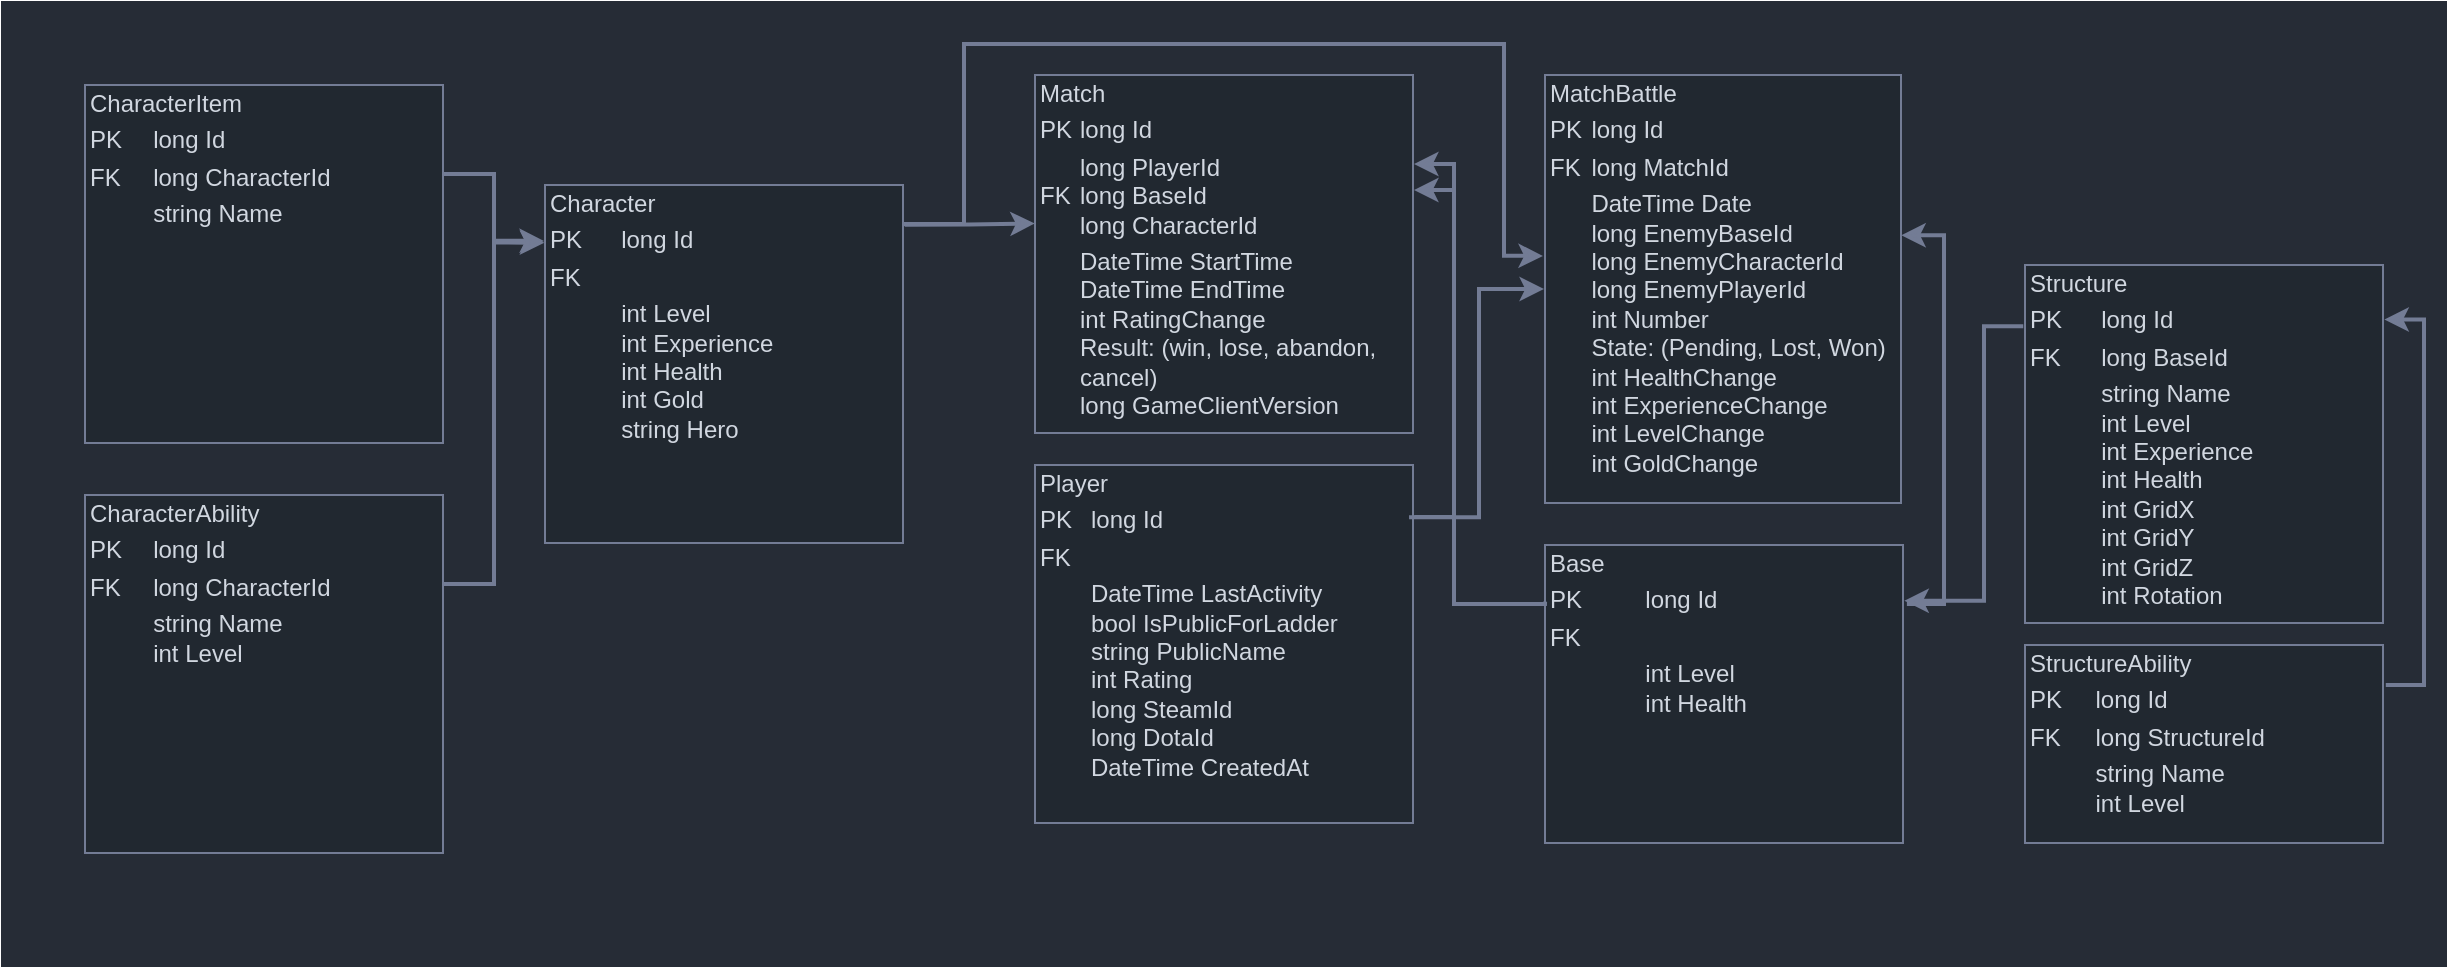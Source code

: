 <mxfile version="27.1.1">
  <diagram name="Page-1" id="mi2ZcQTUJTcLhYgJwU6D">
    <mxGraphModel dx="1426" dy="-382" grid="1" gridSize="10" guides="1" tooltips="1" connect="1" arrows="1" fold="1" page="1" pageScale="1" pageWidth="827" pageHeight="1169" math="0" shadow="0">
      <root>
        <mxCell id="0" />
        <mxCell id="1" parent="0" />
        <mxCell id="gSP_zrU58BN9yuIKza4h-1" value="`" style="rounded=0;whiteSpace=wrap;html=1;fillColor=#262C36;strokeColor=#262C36;strokeWidth=3;labelBorderColor=#737C95;fontColor=default;" vertex="1" parent="1">
          <mxGeometry x="660" y="1360" width="1220" height="480" as="geometry" />
        </mxCell>
        <mxCell id="gSP_zrU58BN9yuIKza4h-4" value="&lt;div style=&quot;box-sizing: border-box; width: 100%; background-position: 0% 0%; background-repeat: repeat; background-attachment: scroll; background-image: none; background-size: auto; background-origin: padding-box; background-clip: border-box; padding: 2px;&quot;&gt;Player&lt;/div&gt;&lt;table style=&quot;width:100%;font-size:1em;&quot; cellpadding=&quot;2&quot; cellspacing=&quot;0&quot;&gt;&lt;tbody&gt;&lt;tr&gt;&lt;td&gt;PK&lt;/td&gt;&lt;td&gt;long Id&lt;/td&gt;&lt;/tr&gt;&lt;tr&gt;&lt;td&gt;FK&lt;/td&gt;&lt;td&gt;&lt;br&gt;&lt;/td&gt;&lt;/tr&gt;&lt;tr&gt;&lt;td&gt;&lt;br&gt;&lt;/td&gt;&lt;td&gt;DateTime LastActivity&lt;br&gt;bool IsPublicForLadder&lt;br&gt;string PublicName&lt;br&gt;int Rating&lt;br&gt;long SteamId&lt;br&gt;long DotaId&lt;br&gt;DateTime CreatedAt&lt;/td&gt;&lt;/tr&gt;&lt;/tbody&gt;&lt;/table&gt;" style="verticalAlign=top;align=left;overflow=fill;html=1;whiteSpace=wrap;fontColor=#D1D7E0;labelBackgroundColor=#212830;labelBorderColor=#737C95;strokeColor=none;strokeWidth=2;fillColor=none;" vertex="1" parent="1">
          <mxGeometry x="1175" y="1590" width="190" height="180" as="geometry" />
        </mxCell>
        <mxCell id="gSP_zrU58BN9yuIKza4h-5" value="&lt;div style=&quot;box-sizing: border-box; width: 100%; background-position: 0% 0%; background-repeat: repeat; background-attachment: scroll; background-image: none; background-size: auto; background-origin: padding-box; background-clip: border-box; padding: 2px;&quot;&gt;Match&lt;/div&gt;&lt;table style=&quot;width:100%;font-size:1em;&quot; cellpadding=&quot;2&quot; cellspacing=&quot;0&quot;&gt;&lt;tbody&gt;&lt;tr&gt;&lt;td&gt;PK&lt;/td&gt;&lt;td&gt;long Id&lt;/td&gt;&lt;/tr&gt;&lt;tr&gt;&lt;td&gt;FK&lt;/td&gt;&lt;td&gt;long PlayerId&lt;br&gt;long BaseId&lt;br&gt;long CharacterId&lt;/td&gt;&lt;/tr&gt;&lt;tr&gt;&lt;td&gt;&lt;br&gt;&lt;/td&gt;&lt;td&gt;DateTime StartTime&lt;br&gt;DateTime EndTime&lt;br&gt;int RatingChange&lt;br&gt;Result: (win, lose, abandon, cancel)&lt;br&gt;long GameClientVersion&lt;/td&gt;&lt;/tr&gt;&lt;/tbody&gt;&lt;/table&gt;" style="verticalAlign=top;align=left;overflow=fill;html=1;whiteSpace=wrap;fontColor=#D1D7E0;labelBackgroundColor=#212830;labelBorderColor=#737C95;strokeColor=none;strokeWidth=2;fillColor=none;" vertex="1" parent="1">
          <mxGeometry x="1175" y="1395" width="190" height="180" as="geometry" />
        </mxCell>
        <mxCell id="gSP_zrU58BN9yuIKza4h-6" value="&lt;div style=&quot;box-sizing: border-box; width: 100%; background-position: 0% 0%; background-repeat: repeat; background-attachment: scroll; background-image: none; background-size: auto; background-origin: padding-box; background-clip: border-box; padding: 2px;&quot;&gt;MatchBattle&lt;/div&gt;&lt;table style=&quot;width:100%;font-size:1em;&quot; cellpadding=&quot;2&quot; cellspacing=&quot;0&quot;&gt;&lt;tbody&gt;&lt;tr&gt;&lt;td&gt;PK&lt;/td&gt;&lt;td&gt;long Id&lt;/td&gt;&lt;/tr&gt;&lt;tr&gt;&lt;td&gt;FK&lt;/td&gt;&lt;td&gt;long MatchId&lt;/td&gt;&lt;/tr&gt;&lt;tr&gt;&lt;td&gt;&lt;br&gt;&lt;/td&gt;&lt;td&gt;DateTime Date&lt;br&gt;long EnemyBaseId&lt;br&gt;long EnemyCharacterId&lt;br&gt;long EnemyPlayerId&lt;br&gt;int Number&lt;br&gt;State: (Pending, Lost, Won)&lt;br&gt;int HealthChange&lt;br&gt;int ExperienceChange&lt;br&gt;int LevelChange&lt;br&gt;int GoldChange&lt;/td&gt;&lt;/tr&gt;&lt;/tbody&gt;&lt;/table&gt;" style="verticalAlign=top;align=left;overflow=fill;html=1;whiteSpace=wrap;fontColor=#D1D7E0;labelBackgroundColor=#212830;labelBorderColor=#737C95;strokeColor=none;strokeWidth=2;fillColor=none;" vertex="1" parent="1">
          <mxGeometry x="1430" y="1395" width="179" height="215" as="geometry" />
        </mxCell>
        <mxCell id="gSP_zrU58BN9yuIKza4h-7" value="&lt;div style=&quot;box-sizing: border-box; width: 100%; background-position: 0% 0%; background-repeat: repeat; background-attachment: scroll; background-image: none; background-size: auto; background-origin: padding-box; background-clip: border-box; padding: 2px;&quot;&gt;Character&lt;/div&gt;&lt;table style=&quot;width:100%;font-size:1em;&quot; cellpadding=&quot;2&quot; cellspacing=&quot;0&quot;&gt;&lt;tbody&gt;&lt;tr&gt;&lt;td&gt;PK&lt;/td&gt;&lt;td&gt;long Id&lt;/td&gt;&lt;/tr&gt;&lt;tr&gt;&lt;td&gt;FK&lt;/td&gt;&lt;td&gt;&lt;br&gt;&lt;/td&gt;&lt;/tr&gt;&lt;tr&gt;&lt;td&gt;&lt;br&gt;&lt;/td&gt;&lt;td&gt;int Level&lt;br&gt;int Experience&lt;br&gt;int Health&lt;br&gt;int Gold&lt;br&gt;string Hero&lt;/td&gt;&lt;/tr&gt;&lt;/tbody&gt;&lt;/table&gt;" style="verticalAlign=top;align=left;overflow=fill;html=1;whiteSpace=wrap;fontColor=#D1D7E0;labelBackgroundColor=#212830;labelBorderColor=#737C95;strokeColor=none;strokeWidth=2;fillColor=none;" vertex="1" parent="1">
          <mxGeometry x="930" y="1450" width="180" height="180" as="geometry" />
        </mxCell>
        <mxCell id="gSP_zrU58BN9yuIKza4h-8" style="edgeStyle=orthogonalEdgeStyle;rounded=0;orthogonalLoop=1;jettySize=auto;html=1;entryX=0;entryY=0.158;entryDx=0;entryDy=0;entryPerimeter=0;exitX=1;exitY=0.25;exitDx=0;exitDy=0;fontColor=#D1D7E0;labelBackgroundColor=#212830;labelBorderColor=none;strokeColor=#737C95;strokeWidth=2;" edge="1" parent="1" source="gSP_zrU58BN9yuIKza4h-9" target="gSP_zrU58BN9yuIKza4h-7">
          <mxGeometry relative="1" as="geometry" />
        </mxCell>
        <mxCell id="gSP_zrU58BN9yuIKza4h-9" value="&lt;div style=&quot;box-sizing: border-box; width: 100%; background-position: 0% 0%; background-repeat: repeat; background-attachment: scroll; background-image: none; background-size: auto; background-origin: padding-box; background-clip: border-box; padding: 2px;&quot;&gt;CharacterItem&lt;/div&gt;&lt;table style=&quot;width:100%;font-size:1em;&quot; cellpadding=&quot;2&quot; cellspacing=&quot;0&quot;&gt;&lt;tbody&gt;&lt;tr&gt;&lt;td&gt;PK&lt;/td&gt;&lt;td&gt;long Id&lt;/td&gt;&lt;/tr&gt;&lt;tr&gt;&lt;td&gt;FK&lt;/td&gt;&lt;td&gt;long CharacterId&lt;/td&gt;&lt;/tr&gt;&lt;tr&gt;&lt;td&gt;&lt;br&gt;&lt;/td&gt;&lt;td&gt;string Name&lt;/td&gt;&lt;/tr&gt;&lt;/tbody&gt;&lt;/table&gt;" style="verticalAlign=top;align=left;overflow=fill;html=1;whiteSpace=wrap;fontColor=#D1D7E0;labelBackgroundColor=#212830;labelBorderColor=#737C95;strokeColor=none;strokeWidth=2;fillColor=none;" vertex="1" parent="1">
          <mxGeometry x="700" y="1400" width="180" height="180" as="geometry" />
        </mxCell>
        <mxCell id="gSP_zrU58BN9yuIKza4h-10" value="&lt;div style=&quot;box-sizing: border-box; width: 100%; background-position: 0% 0%; background-repeat: repeat; background-attachment: scroll; background-image: none; background-size: auto; background-origin: padding-box; background-clip: border-box; padding: 2px;&quot;&gt;CharacterAbility&lt;/div&gt;&lt;table style=&quot;width:100%;font-size:1em;&quot; cellpadding=&quot;2&quot; cellspacing=&quot;0&quot;&gt;&lt;tbody&gt;&lt;tr&gt;&lt;td&gt;PK&lt;/td&gt;&lt;td&gt;long Id&lt;/td&gt;&lt;/tr&gt;&lt;tr&gt;&lt;td&gt;FK&lt;/td&gt;&lt;td&gt;long CharacterId&lt;/td&gt;&lt;/tr&gt;&lt;tr&gt;&lt;td&gt;&lt;br&gt;&lt;/td&gt;&lt;td&gt;string Name&lt;br&gt;int Level&lt;/td&gt;&lt;/tr&gt;&lt;/tbody&gt;&lt;/table&gt;" style="verticalAlign=top;align=left;overflow=fill;html=1;whiteSpace=wrap;fontColor=#D1D7E0;labelBackgroundColor=#212830;labelBorderColor=#737C95;strokeColor=none;strokeWidth=2;fillColor=none;" vertex="1" parent="1">
          <mxGeometry x="700" y="1605" width="180" height="180" as="geometry" />
        </mxCell>
        <mxCell id="gSP_zrU58BN9yuIKza4h-12" style="edgeStyle=orthogonalEdgeStyle;rounded=0;orthogonalLoop=1;jettySize=auto;html=1;entryX=0.001;entryY=0.163;entryDx=0;entryDy=0;entryPerimeter=0;exitX=1;exitY=0.25;exitDx=0;exitDy=0;fontColor=#D1D7E0;labelBackgroundColor=#212830;labelBorderColor=none;strokeColor=#737C95;strokeWidth=2;" edge="1" parent="1" source="gSP_zrU58BN9yuIKza4h-10" target="gSP_zrU58BN9yuIKza4h-7">
          <mxGeometry relative="1" as="geometry" />
        </mxCell>
        <mxCell id="gSP_zrU58BN9yuIKza4h-14" value="&lt;div style=&quot;box-sizing: border-box; width: 100%; background-position: 0% 0%; background-repeat: repeat; background-attachment: scroll; background-image: none; background-size: auto; background-origin: padding-box; background-clip: border-box; padding: 2px;&quot;&gt;Base&lt;/div&gt;&lt;table style=&quot;width:100%;font-size:1em;&quot; cellpadding=&quot;2&quot; cellspacing=&quot;0&quot;&gt;&lt;tbody&gt;&lt;tr&gt;&lt;td&gt;PK&lt;/td&gt;&lt;td&gt;long Id&lt;/td&gt;&lt;/tr&gt;&lt;tr&gt;&lt;td&gt;FK&lt;/td&gt;&lt;td&gt;&lt;br&gt;&lt;/td&gt;&lt;/tr&gt;&lt;tr&gt;&lt;td&gt;&lt;br&gt;&lt;/td&gt;&lt;td&gt;int Level&lt;br&gt;int Health&lt;/td&gt;&lt;/tr&gt;&lt;/tbody&gt;&lt;/table&gt;" style="verticalAlign=top;align=left;overflow=fill;html=1;whiteSpace=wrap;fontColor=#D1D7E0;labelBackgroundColor=#212830;labelBorderColor=#737C95;strokeColor=none;strokeWidth=2;fillColor=none;" vertex="1" parent="1">
          <mxGeometry x="1430" y="1630" width="180" height="150" as="geometry" />
        </mxCell>
        <mxCell id="gSP_zrU58BN9yuIKza4h-17" value="&lt;div style=&quot;box-sizing: border-box; width: 100%; background-position: 0% 0%; background-repeat: repeat; background-attachment: scroll; background-image: none; background-size: auto; background-origin: padding-box; background-clip: border-box; padding: 2px;&quot;&gt;Structure&lt;/div&gt;&lt;table style=&quot;width:100%;font-size:1em;&quot; cellpadding=&quot;2&quot; cellspacing=&quot;0&quot;&gt;&lt;tbody&gt;&lt;tr&gt;&lt;td&gt;PK&lt;/td&gt;&lt;td&gt;long Id&lt;/td&gt;&lt;/tr&gt;&lt;tr&gt;&lt;td&gt;FK&lt;/td&gt;&lt;td&gt;long BaseId&lt;/td&gt;&lt;/tr&gt;&lt;tr&gt;&lt;td&gt;&lt;br&gt;&lt;/td&gt;&lt;td&gt;string Name&lt;br&gt;int Level&lt;br&gt;int Experience&lt;br&gt;int Health&lt;br&gt;int GridX&lt;br&gt;int GridY&lt;br&gt;int GridZ&lt;br&gt;int Rotation&lt;/td&gt;&lt;/tr&gt;&lt;/tbody&gt;&lt;/table&gt;" style="verticalAlign=top;align=left;overflow=fill;html=1;whiteSpace=wrap;fontColor=#D1D7E0;labelBackgroundColor=#212830;labelBorderColor=#737C95;strokeColor=none;strokeWidth=2;fillColor=none;" vertex="1" parent="1">
          <mxGeometry x="1670" y="1490" width="180" height="180" as="geometry" />
        </mxCell>
        <mxCell id="gSP_zrU58BN9yuIKza4h-19" value="&lt;div style=&quot;box-sizing: border-box; width: 100%; background-position: 0% 0%; background-repeat: repeat; background-attachment: scroll; background-image: none; background-size: auto; background-origin: padding-box; background-clip: border-box; padding: 2px;&quot;&gt;StructureAbility&lt;/div&gt;&lt;table style=&quot;width:100%;font-size:1em;&quot; cellpadding=&quot;2&quot; cellspacing=&quot;0&quot;&gt;&lt;tbody&gt;&lt;tr&gt;&lt;td&gt;PK&lt;/td&gt;&lt;td&gt;long Id&lt;/td&gt;&lt;/tr&gt;&lt;tr&gt;&lt;td&gt;FK&lt;/td&gt;&lt;td&gt;long StructureId&lt;/td&gt;&lt;/tr&gt;&lt;tr&gt;&lt;td&gt;&lt;br&gt;&lt;/td&gt;&lt;td&gt;string Name&lt;br&gt;int Level&lt;/td&gt;&lt;/tr&gt;&lt;/tbody&gt;&lt;/table&gt;" style="verticalAlign=top;align=left;overflow=fill;html=1;whiteSpace=wrap;fontColor=#D1D7E0;labelBackgroundColor=#212830;labelBorderColor=#737C95;strokeColor=none;strokeWidth=2;fillColor=none;" vertex="1" parent="1">
          <mxGeometry x="1670" y="1680" width="180" height="100" as="geometry" />
        </mxCell>
        <mxCell id="gSP_zrU58BN9yuIKza4h-25" style="edgeStyle=orthogonalEdgeStyle;rounded=0;orthogonalLoop=1;jettySize=auto;html=1;entryX=0.002;entryY=0.415;entryDx=0;entryDy=0;entryPerimeter=0;fontColor=#D1D7E0;labelBackgroundColor=#212830;labelBorderColor=none;strokeColor=#737C95;strokeWidth=2;exitX=1.002;exitY=0.113;exitDx=0;exitDy=0;exitPerimeter=0;" edge="1" parent="1" source="gSP_zrU58BN9yuIKza4h-7" target="gSP_zrU58BN9yuIKza4h-5">
          <mxGeometry relative="1" as="geometry">
            <mxPoint x="1110" y="1470" as="sourcePoint" />
            <mxPoint x="950" y="1520" as="targetPoint" />
          </mxGeometry>
        </mxCell>
        <mxCell id="gSP_zrU58BN9yuIKza4h-26" style="edgeStyle=orthogonalEdgeStyle;rounded=0;orthogonalLoop=1;jettySize=auto;html=1;entryX=1;entryY=0.25;entryDx=0;entryDy=0;exitX=1.001;exitY=0.147;exitDx=0;exitDy=0;fontColor=#D1D7E0;labelBackgroundColor=#212830;labelBorderColor=none;strokeColor=#737C95;strokeWidth=2;exitPerimeter=0;" edge="1" parent="1" source="gSP_zrU58BN9yuIKza4h-4" target="gSP_zrU58BN9yuIKza4h-5">
          <mxGeometry relative="1" as="geometry">
            <mxPoint x="1470" y="1721" as="sourcePoint" />
            <mxPoint x="1520" y="1550" as="targetPoint" />
          </mxGeometry>
        </mxCell>
        <mxCell id="gSP_zrU58BN9yuIKza4h-29" style="edgeStyle=orthogonalEdgeStyle;rounded=0;orthogonalLoop=1;jettySize=auto;html=1;entryX=1;entryY=0.322;entryDx=0;entryDy=0;fontColor=#D1D7E0;labelBackgroundColor=#212830;labelBorderColor=none;strokeColor=#737C95;strokeWidth=2;entryPerimeter=0;exitX=0.003;exitY=0.192;exitDx=0;exitDy=0;exitPerimeter=0;" edge="1" parent="1" source="gSP_zrU58BN9yuIKza4h-14" target="gSP_zrU58BN9yuIKza4h-5">
          <mxGeometry relative="1" as="geometry">
            <mxPoint x="1385" y="1750" as="sourcePoint" />
            <mxPoint x="1380" y="1560" as="targetPoint" />
            <Array as="points">
              <mxPoint x="1431" y="1660" />
              <mxPoint x="1385" y="1660" />
              <mxPoint x="1385" y="1453" />
            </Array>
          </mxGeometry>
        </mxCell>
        <mxCell id="gSP_zrU58BN9yuIKza4h-30" style="edgeStyle=orthogonalEdgeStyle;rounded=0;orthogonalLoop=1;jettySize=auto;html=1;entryX=-0.003;entryY=0.423;entryDx=0;entryDy=0;entryPerimeter=0;fontColor=#D1D7E0;labelBackgroundColor=#212830;labelBorderColor=none;strokeColor=#737C95;strokeWidth=2;" edge="1" parent="1" target="gSP_zrU58BN9yuIKza4h-6">
          <mxGeometry relative="1" as="geometry">
            <mxPoint x="1110" y="1470" as="sourcePoint" />
            <mxPoint x="1205" y="1470" as="targetPoint" />
            <Array as="points">
              <mxPoint x="1140" y="1470" />
              <mxPoint x="1140" y="1380" />
              <mxPoint x="1410" y="1380" />
              <mxPoint x="1410" y="1486" />
            </Array>
          </mxGeometry>
        </mxCell>
        <mxCell id="gSP_zrU58BN9yuIKza4h-31" style="edgeStyle=orthogonalEdgeStyle;rounded=0;orthogonalLoop=1;jettySize=auto;html=1;entryX=0;entryY=0.5;entryDx=0;entryDy=0;exitX=0.987;exitY=0.148;exitDx=0;exitDy=0;fontColor=#D1D7E0;labelBackgroundColor=#212830;labelBorderColor=none;strokeColor=#737C95;strokeWidth=2;exitPerimeter=0;" edge="1" parent="1" source="gSP_zrU58BN9yuIKza4h-4" target="gSP_zrU58BN9yuIKza4h-6">
          <mxGeometry relative="1" as="geometry">
            <mxPoint x="1390" y="1716" as="sourcePoint" />
            <mxPoint x="1390" y="1530" as="targetPoint" />
          </mxGeometry>
        </mxCell>
        <mxCell id="gSP_zrU58BN9yuIKza4h-34" style="edgeStyle=orthogonalEdgeStyle;rounded=0;orthogonalLoop=1;jettySize=auto;html=1;entryX=1.001;entryY=0.189;entryDx=0;entryDy=0;entryPerimeter=0;fontColor=#D1D7E0;labelBackgroundColor=#212830;labelBorderColor=none;strokeColor=#737C95;strokeWidth=2;exitX=-0.002;exitY=0.173;exitDx=0;exitDy=0;exitPerimeter=0;" edge="1" parent="1" source="gSP_zrU58BN9yuIKza4h-17" target="gSP_zrU58BN9yuIKza4h-14">
          <mxGeometry relative="1" as="geometry">
            <mxPoint x="1630" y="1540" as="sourcePoint" />
            <mxPoint x="1695" y="1540" as="targetPoint" />
            <Array as="points">
              <mxPoint x="1650" y="1521" />
              <mxPoint x="1650" y="1658" />
            </Array>
          </mxGeometry>
        </mxCell>
        <mxCell id="gSP_zrU58BN9yuIKza4h-35" style="edgeStyle=orthogonalEdgeStyle;rounded=0;orthogonalLoop=1;jettySize=auto;html=1;entryX=1.001;entryY=0.154;entryDx=0;entryDy=0;entryPerimeter=0;fontColor=#D1D7E0;labelBackgroundColor=#212830;labelBorderColor=none;strokeColor=#737C95;strokeWidth=2;exitX=1.005;exitY=0.205;exitDx=0;exitDy=0;exitPerimeter=0;" edge="1" parent="1" source="gSP_zrU58BN9yuIKza4h-19" target="gSP_zrU58BN9yuIKza4h-17">
          <mxGeometry relative="1" as="geometry">
            <mxPoint x="1830" y="1680" as="sourcePoint" />
            <mxPoint x="1895" y="1680" as="targetPoint" />
          </mxGeometry>
        </mxCell>
        <mxCell id="gSP_zrU58BN9yuIKza4h-36" style="edgeStyle=orthogonalEdgeStyle;rounded=0;orthogonalLoop=1;jettySize=auto;html=1;entryX=0.998;entryY=0.375;entryDx=0;entryDy=0;entryPerimeter=0;fontColor=#D1D7E0;labelBackgroundColor=#212830;labelBorderColor=none;strokeColor=#737C95;strokeWidth=2;exitX=1.008;exitY=0.2;exitDx=0;exitDy=0;exitPerimeter=0;" edge="1" parent="1" source="gSP_zrU58BN9yuIKza4h-14" target="gSP_zrU58BN9yuIKza4h-6">
          <mxGeometry relative="1" as="geometry">
            <mxPoint x="1620" y="1680" as="sourcePoint" />
            <mxPoint x="1685" y="1680" as="targetPoint" />
            <Array as="points">
              <mxPoint x="1630" y="1660" />
              <mxPoint x="1630" y="1476" />
            </Array>
          </mxGeometry>
        </mxCell>
      </root>
    </mxGraphModel>
  </diagram>
</mxfile>
